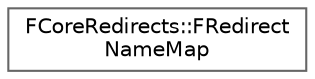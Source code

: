 digraph "Graphical Class Hierarchy"
{
 // INTERACTIVE_SVG=YES
 // LATEX_PDF_SIZE
  bgcolor="transparent";
  edge [fontname=Helvetica,fontsize=10,labelfontname=Helvetica,labelfontsize=10];
  node [fontname=Helvetica,fontsize=10,shape=box,height=0.2,width=0.4];
  rankdir="LR";
  Node0 [id="Node000000",label="FCoreRedirects::FRedirect\lNameMap",height=0.2,width=0.4,color="grey40", fillcolor="white", style="filled",URL="$dc/dd4/structFCoreRedirects_1_1FRedirectNameMap.html",tooltip="There is one of these for each registered set of redirect flags."];
}

